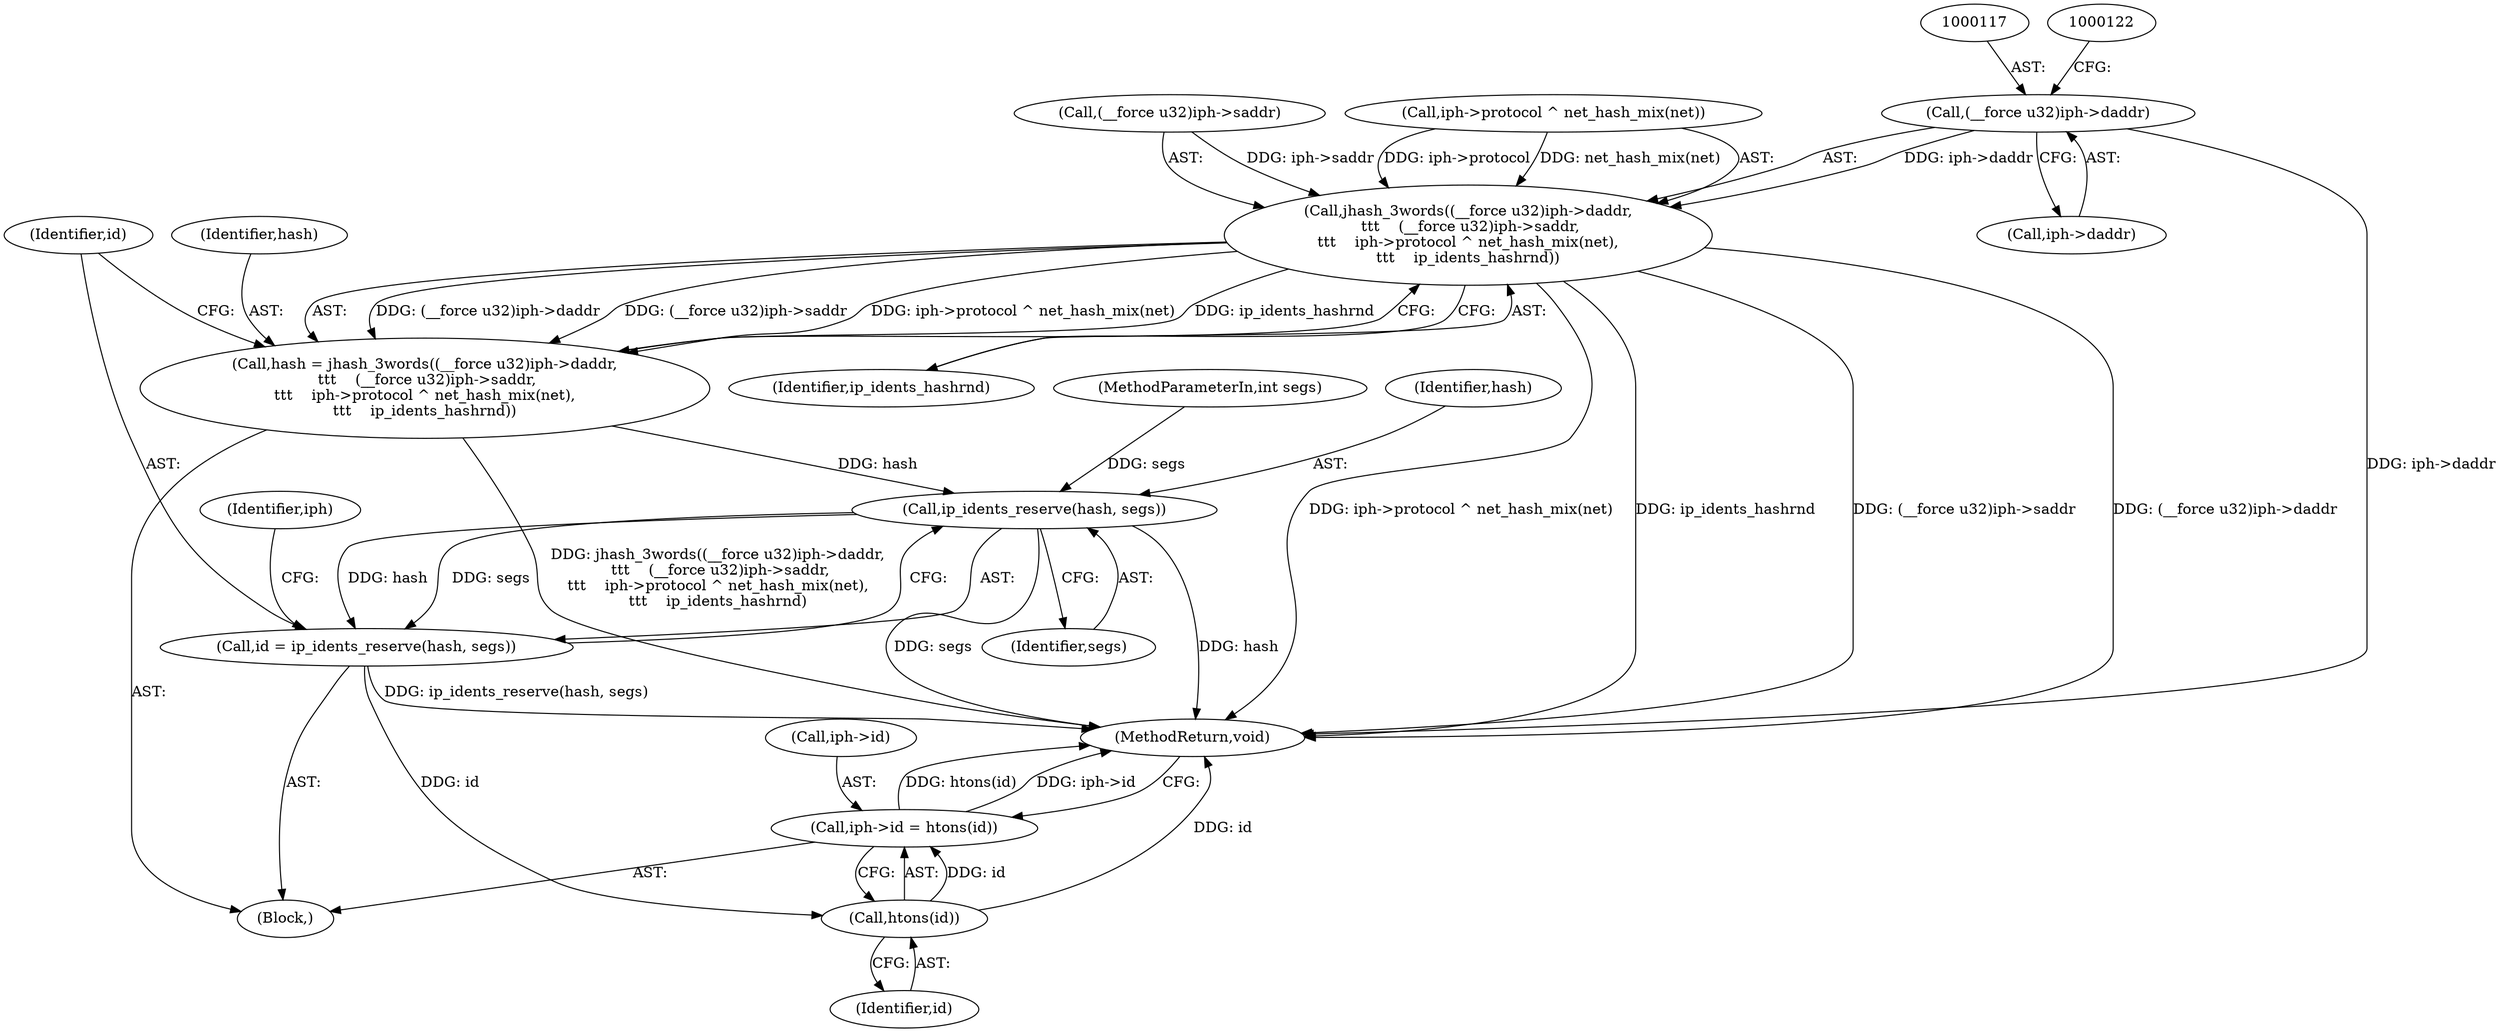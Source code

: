 digraph "1_linux_df453700e8d81b1bdafdf684365ee2b9431fb702@pointer" {
"1000116" [label="(Call,(__force u32)iph->daddr)"];
"1000115" [label="(Call,jhash_3words((__force u32)iph->daddr,\n \t\t\t    (__force u32)iph->saddr,\n\t\t\t    iph->protocol ^ net_hash_mix(net),\n\t\t\t    ip_idents_hashrnd))"];
"1000113" [label="(Call,hash = jhash_3words((__force u32)iph->daddr,\n \t\t\t    (__force u32)iph->saddr,\n\t\t\t    iph->protocol ^ net_hash_mix(net),\n\t\t\t    ip_idents_hashrnd))"];
"1000135" [label="(Call,ip_idents_reserve(hash, segs))"];
"1000133" [label="(Call,id = ip_idents_reserve(hash, segs))"];
"1000142" [label="(Call,htons(id))"];
"1000138" [label="(Call,iph->id = htons(id))"];
"1000121" [label="(Call,(__force u32)iph->saddr)"];
"1000138" [label="(Call,iph->id = htons(id))"];
"1000104" [label="(Block,)"];
"1000126" [label="(Call,iph->protocol ^ net_hash_mix(net))"];
"1000114" [label="(Identifier,hash)"];
"1000113" [label="(Call,hash = jhash_3words((__force u32)iph->daddr,\n \t\t\t    (__force u32)iph->saddr,\n\t\t\t    iph->protocol ^ net_hash_mix(net),\n\t\t\t    ip_idents_hashrnd))"];
"1000132" [label="(Identifier,ip_idents_hashrnd)"];
"1000103" [label="(MethodParameterIn,int segs)"];
"1000115" [label="(Call,jhash_3words((__force u32)iph->daddr,\n \t\t\t    (__force u32)iph->saddr,\n\t\t\t    iph->protocol ^ net_hash_mix(net),\n\t\t\t    ip_idents_hashrnd))"];
"1000140" [label="(Identifier,iph)"];
"1000116" [label="(Call,(__force u32)iph->daddr)"];
"1000137" [label="(Identifier,segs)"];
"1000118" [label="(Call,iph->daddr)"];
"1000135" [label="(Call,ip_idents_reserve(hash, segs))"];
"1000133" [label="(Call,id = ip_idents_reserve(hash, segs))"];
"1000136" [label="(Identifier,hash)"];
"1000144" [label="(MethodReturn,void)"];
"1000142" [label="(Call,htons(id))"];
"1000139" [label="(Call,iph->id)"];
"1000143" [label="(Identifier,id)"];
"1000134" [label="(Identifier,id)"];
"1000116" -> "1000115"  [label="AST: "];
"1000116" -> "1000118"  [label="CFG: "];
"1000117" -> "1000116"  [label="AST: "];
"1000118" -> "1000116"  [label="AST: "];
"1000122" -> "1000116"  [label="CFG: "];
"1000116" -> "1000144"  [label="DDG: iph->daddr"];
"1000116" -> "1000115"  [label="DDG: iph->daddr"];
"1000115" -> "1000113"  [label="AST: "];
"1000115" -> "1000132"  [label="CFG: "];
"1000121" -> "1000115"  [label="AST: "];
"1000126" -> "1000115"  [label="AST: "];
"1000132" -> "1000115"  [label="AST: "];
"1000113" -> "1000115"  [label="CFG: "];
"1000115" -> "1000144"  [label="DDG: iph->protocol ^ net_hash_mix(net)"];
"1000115" -> "1000144"  [label="DDG: ip_idents_hashrnd"];
"1000115" -> "1000144"  [label="DDG: (__force u32)iph->saddr"];
"1000115" -> "1000144"  [label="DDG: (__force u32)iph->daddr"];
"1000115" -> "1000113"  [label="DDG: (__force u32)iph->daddr"];
"1000115" -> "1000113"  [label="DDG: (__force u32)iph->saddr"];
"1000115" -> "1000113"  [label="DDG: iph->protocol ^ net_hash_mix(net)"];
"1000115" -> "1000113"  [label="DDG: ip_idents_hashrnd"];
"1000121" -> "1000115"  [label="DDG: iph->saddr"];
"1000126" -> "1000115"  [label="DDG: iph->protocol"];
"1000126" -> "1000115"  [label="DDG: net_hash_mix(net)"];
"1000113" -> "1000104"  [label="AST: "];
"1000114" -> "1000113"  [label="AST: "];
"1000134" -> "1000113"  [label="CFG: "];
"1000113" -> "1000144"  [label="DDG: jhash_3words((__force u32)iph->daddr,\n \t\t\t    (__force u32)iph->saddr,\n\t\t\t    iph->protocol ^ net_hash_mix(net),\n\t\t\t    ip_idents_hashrnd)"];
"1000113" -> "1000135"  [label="DDG: hash"];
"1000135" -> "1000133"  [label="AST: "];
"1000135" -> "1000137"  [label="CFG: "];
"1000136" -> "1000135"  [label="AST: "];
"1000137" -> "1000135"  [label="AST: "];
"1000133" -> "1000135"  [label="CFG: "];
"1000135" -> "1000144"  [label="DDG: hash"];
"1000135" -> "1000144"  [label="DDG: segs"];
"1000135" -> "1000133"  [label="DDG: hash"];
"1000135" -> "1000133"  [label="DDG: segs"];
"1000103" -> "1000135"  [label="DDG: segs"];
"1000133" -> "1000104"  [label="AST: "];
"1000134" -> "1000133"  [label="AST: "];
"1000140" -> "1000133"  [label="CFG: "];
"1000133" -> "1000144"  [label="DDG: ip_idents_reserve(hash, segs)"];
"1000133" -> "1000142"  [label="DDG: id"];
"1000142" -> "1000138"  [label="AST: "];
"1000142" -> "1000143"  [label="CFG: "];
"1000143" -> "1000142"  [label="AST: "];
"1000138" -> "1000142"  [label="CFG: "];
"1000142" -> "1000144"  [label="DDG: id"];
"1000142" -> "1000138"  [label="DDG: id"];
"1000138" -> "1000104"  [label="AST: "];
"1000139" -> "1000138"  [label="AST: "];
"1000144" -> "1000138"  [label="CFG: "];
"1000138" -> "1000144"  [label="DDG: htons(id)"];
"1000138" -> "1000144"  [label="DDG: iph->id"];
}
